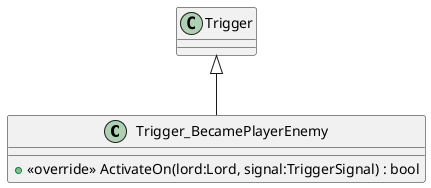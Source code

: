@startuml
class Trigger_BecamePlayerEnemy {
    + <<override>> ActivateOn(lord:Lord, signal:TriggerSignal) : bool
}
Trigger <|-- Trigger_BecamePlayerEnemy
@enduml
